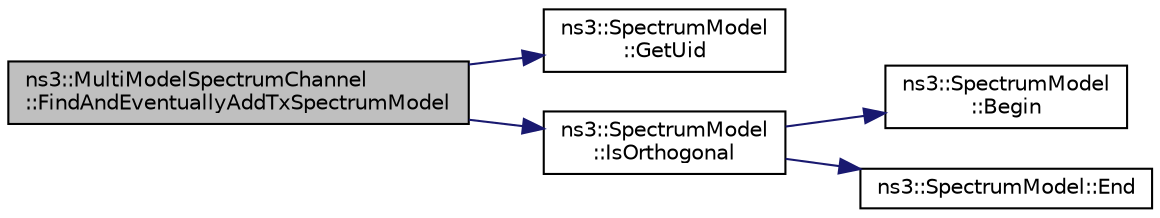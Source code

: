 digraph "ns3::MultiModelSpectrumChannel::FindAndEventuallyAddTxSpectrumModel"
{
 // LATEX_PDF_SIZE
  edge [fontname="Helvetica",fontsize="10",labelfontname="Helvetica",labelfontsize="10"];
  node [fontname="Helvetica",fontsize="10",shape=record];
  rankdir="LR";
  Node1 [label="ns3::MultiModelSpectrumChannel\l::FindAndEventuallyAddTxSpectrumModel",height=0.2,width=0.4,color="black", fillcolor="grey75", style="filled", fontcolor="black",tooltip="This method checks if m_rxSpectrumModelInfoMap contains an entry for the given TX SpectrumModel."];
  Node1 -> Node2 [color="midnightblue",fontsize="10",style="solid",fontname="Helvetica"];
  Node2 [label="ns3::SpectrumModel\l::GetUid",height=0.2,width=0.4,color="black", fillcolor="white", style="filled",URL="$classns3_1_1_spectrum_model.html#ac7e8ea430e6388bd982cc9dd148d7c4c",tooltip=" "];
  Node1 -> Node3 [color="midnightblue",fontsize="10",style="solid",fontname="Helvetica"];
  Node3 [label="ns3::SpectrumModel\l::IsOrthogonal",height=0.2,width=0.4,color="black", fillcolor="white", style="filled",URL="$classns3_1_1_spectrum_model.html#a14b2ca7c3d10ac1b86bd300d06cca2b2",tooltip="Check if another SpectrumModels has bands orthogonal to our bands."];
  Node3 -> Node4 [color="midnightblue",fontsize="10",style="solid",fontname="Helvetica"];
  Node4 [label="ns3::SpectrumModel\l::Begin",height=0.2,width=0.4,color="black", fillcolor="white", style="filled",URL="$classns3_1_1_spectrum_model.html#ab915a10dac63c63d74d9197d1359688a",tooltip="Const Iterator to the model Bands container start."];
  Node3 -> Node5 [color="midnightblue",fontsize="10",style="solid",fontname="Helvetica"];
  Node5 [label="ns3::SpectrumModel::End",height=0.2,width=0.4,color="black", fillcolor="white", style="filled",URL="$classns3_1_1_spectrum_model.html#a84fd906181f5e7c9b858e3fec533bcae",tooltip="Const Iterator to the model Bands container end."];
}
